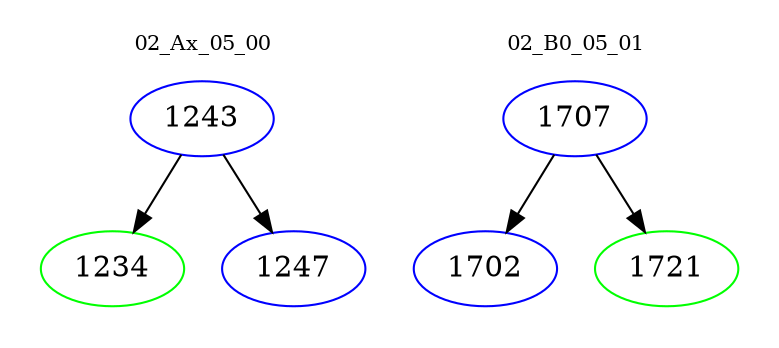 digraph{
subgraph cluster_0 {
color = white
label = "02_Ax_05_00";
fontsize=10;
T0_1243 [label="1243", color="blue"]
T0_1243 -> T0_1234 [color="black"]
T0_1234 [label="1234", color="green"]
T0_1243 -> T0_1247 [color="black"]
T0_1247 [label="1247", color="blue"]
}
subgraph cluster_1 {
color = white
label = "02_B0_05_01";
fontsize=10;
T1_1707 [label="1707", color="blue"]
T1_1707 -> T1_1702 [color="black"]
T1_1702 [label="1702", color="blue"]
T1_1707 -> T1_1721 [color="black"]
T1_1721 [label="1721", color="green"]
}
}
